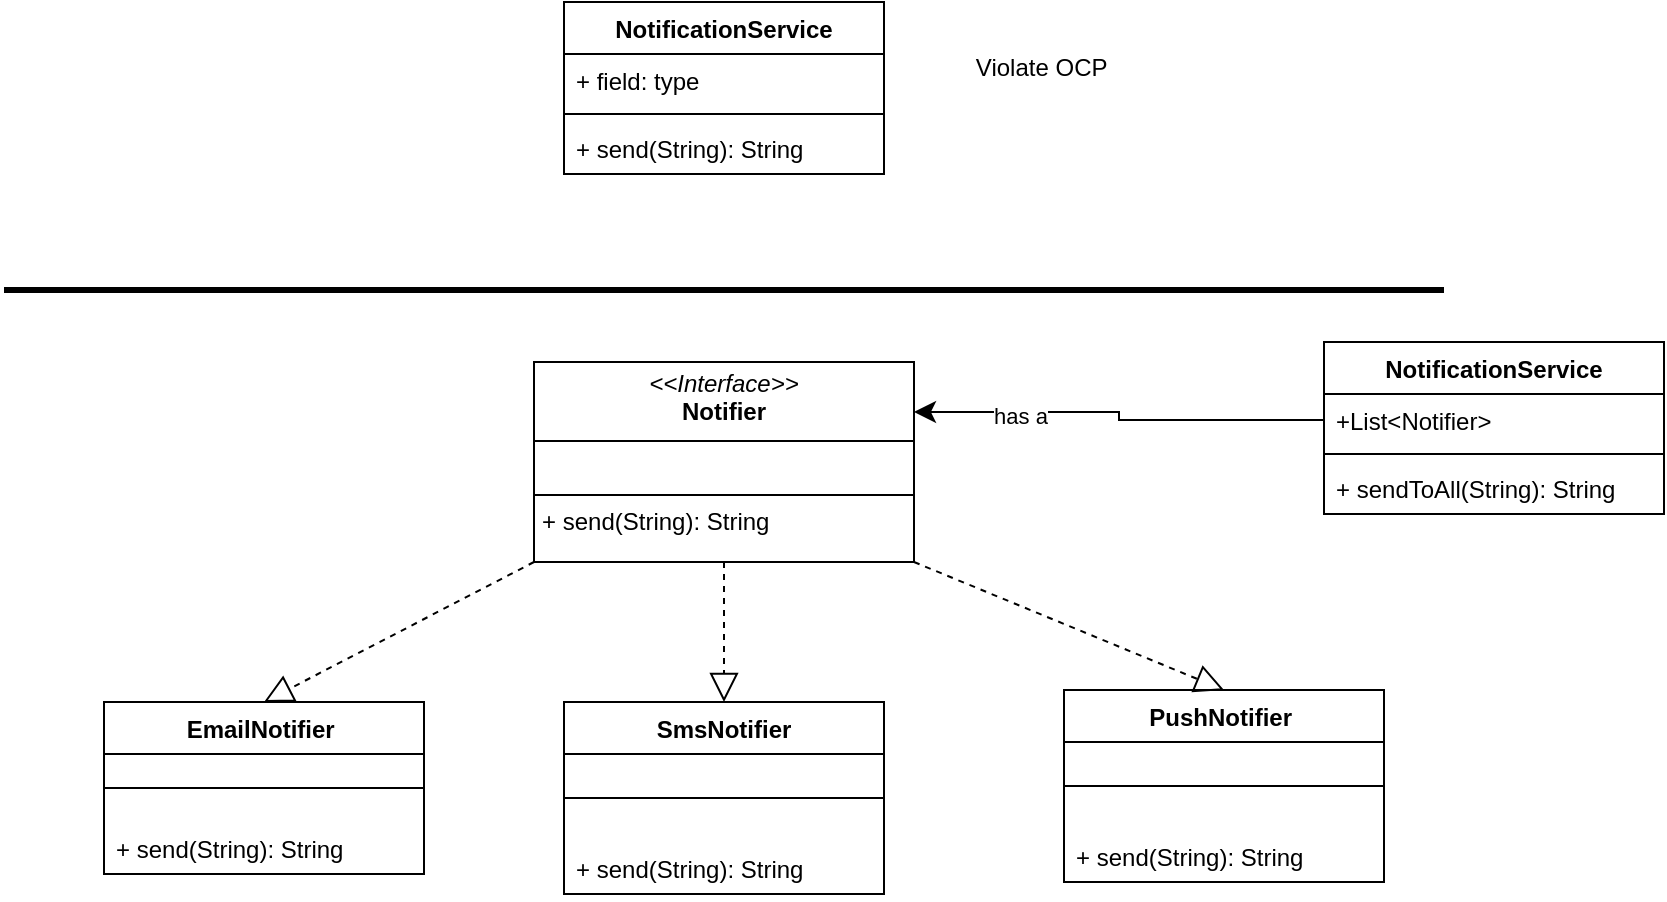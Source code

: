 <mxfile version="27.0.1">
  <diagram name="Page-1" id="ghDAn5UJ7lb6Redm9K_y">
    <mxGraphModel dx="1034" dy="570" grid="1" gridSize="10" guides="1" tooltips="1" connect="1" arrows="1" fold="1" page="1" pageScale="1" pageWidth="850" pageHeight="1100" math="0" shadow="0">
      <root>
        <mxCell id="0" />
        <mxCell id="1" parent="0" />
        <mxCell id="mvQEtuiKjTDMp8kvoY8h-1" value="NotificationService" style="swimlane;fontStyle=1;align=center;verticalAlign=top;childLayout=stackLayout;horizontal=1;startSize=26;horizontalStack=0;resizeParent=1;resizeParentMax=0;resizeLast=0;collapsible=1;marginBottom=0;whiteSpace=wrap;html=1;" vertex="1" parent="1">
          <mxGeometry x="350" y="120" width="160" height="86" as="geometry" />
        </mxCell>
        <mxCell id="mvQEtuiKjTDMp8kvoY8h-2" value="+ field: type" style="text;strokeColor=none;fillColor=none;align=left;verticalAlign=top;spacingLeft=4;spacingRight=4;overflow=hidden;rotatable=0;points=[[0,0.5],[1,0.5]];portConstraint=eastwest;whiteSpace=wrap;html=1;" vertex="1" parent="mvQEtuiKjTDMp8kvoY8h-1">
          <mxGeometry y="26" width="160" height="26" as="geometry" />
        </mxCell>
        <mxCell id="mvQEtuiKjTDMp8kvoY8h-3" value="" style="line;strokeWidth=1;fillColor=none;align=left;verticalAlign=middle;spacingTop=-1;spacingLeft=3;spacingRight=3;rotatable=0;labelPosition=right;points=[];portConstraint=eastwest;strokeColor=inherit;" vertex="1" parent="mvQEtuiKjTDMp8kvoY8h-1">
          <mxGeometry y="52" width="160" height="8" as="geometry" />
        </mxCell>
        <mxCell id="mvQEtuiKjTDMp8kvoY8h-4" value="+ send(String): String" style="text;strokeColor=none;fillColor=none;align=left;verticalAlign=top;spacingLeft=4;spacingRight=4;overflow=hidden;rotatable=0;points=[[0,0.5],[1,0.5]];portConstraint=eastwest;whiteSpace=wrap;html=1;" vertex="1" parent="mvQEtuiKjTDMp8kvoY8h-1">
          <mxGeometry y="60" width="160" height="26" as="geometry" />
        </mxCell>
        <mxCell id="mvQEtuiKjTDMp8kvoY8h-5" value="Violate OCP&amp;nbsp;" style="text;html=1;align=center;verticalAlign=middle;resizable=0;points=[];autosize=1;strokeColor=none;fillColor=none;" vertex="1" parent="1">
          <mxGeometry x="545" y="138" width="90" height="30" as="geometry" />
        </mxCell>
        <mxCell id="mvQEtuiKjTDMp8kvoY8h-6" value="" style="line;strokeWidth=3;fillColor=none;align=left;verticalAlign=middle;spacingTop=-1;spacingLeft=3;spacingRight=3;rotatable=0;labelPosition=right;points=[];portConstraint=eastwest;strokeColor=inherit;" vertex="1" parent="1">
          <mxGeometry x="70" y="260" width="720" height="8" as="geometry" />
        </mxCell>
        <mxCell id="mvQEtuiKjTDMp8kvoY8h-8" value="&lt;p style=&quot;margin:0px;margin-top:4px;text-align:center;&quot;&gt;&lt;i&gt;&amp;lt;&amp;lt;Interface&amp;gt;&amp;gt;&lt;/i&gt;&lt;br&gt;&lt;b&gt;Notifier&lt;/b&gt;&lt;/p&gt;&lt;hr size=&quot;1&quot; style=&quot;border-style:solid;&quot;&gt;&lt;p style=&quot;margin:0px;margin-left:4px;&quot;&gt;&lt;br&gt;&lt;/p&gt;&lt;hr size=&quot;1&quot; style=&quot;border-style:solid;&quot;&gt;&lt;p style=&quot;margin:0px;margin-left:4px;&quot;&gt;&lt;span style=&quot;background-color: transparent; color: light-dark(rgb(0, 0, 0), rgb(255, 255, 255));&quot;&gt;+ send(String): String&lt;/span&gt;&lt;/p&gt;" style="verticalAlign=top;align=left;overflow=fill;html=1;whiteSpace=wrap;" vertex="1" parent="1">
          <mxGeometry x="335" y="300" width="190" height="100" as="geometry" />
        </mxCell>
        <mxCell id="mvQEtuiKjTDMp8kvoY8h-11" value="EmailNotifier&amp;nbsp;" style="swimlane;fontStyle=1;align=center;verticalAlign=top;childLayout=stackLayout;horizontal=1;startSize=26;horizontalStack=0;resizeParent=1;resizeParentMax=0;resizeLast=0;collapsible=1;marginBottom=0;whiteSpace=wrap;html=1;" vertex="1" parent="1">
          <mxGeometry x="120" y="470" width="160" height="86" as="geometry" />
        </mxCell>
        <mxCell id="mvQEtuiKjTDMp8kvoY8h-13" value="" style="line;strokeWidth=1;fillColor=none;align=left;verticalAlign=middle;spacingTop=-1;spacingLeft=3;spacingRight=3;rotatable=0;labelPosition=right;points=[];portConstraint=eastwest;strokeColor=inherit;" vertex="1" parent="mvQEtuiKjTDMp8kvoY8h-11">
          <mxGeometry y="26" width="160" height="34" as="geometry" />
        </mxCell>
        <mxCell id="mvQEtuiKjTDMp8kvoY8h-14" value="+ send(String): String" style="text;strokeColor=none;fillColor=none;align=left;verticalAlign=top;spacingLeft=4;spacingRight=4;overflow=hidden;rotatable=0;points=[[0,0.5],[1,0.5]];portConstraint=eastwest;whiteSpace=wrap;html=1;" vertex="1" parent="mvQEtuiKjTDMp8kvoY8h-11">
          <mxGeometry y="60" width="160" height="26" as="geometry" />
        </mxCell>
        <mxCell id="mvQEtuiKjTDMp8kvoY8h-15" value="SmsNotifier" style="swimlane;fontStyle=1;align=center;verticalAlign=top;childLayout=stackLayout;horizontal=1;startSize=26;horizontalStack=0;resizeParent=1;resizeParentMax=0;resizeLast=0;collapsible=1;marginBottom=0;whiteSpace=wrap;html=1;" vertex="1" parent="1">
          <mxGeometry x="350" y="470" width="160" height="96" as="geometry" />
        </mxCell>
        <mxCell id="mvQEtuiKjTDMp8kvoY8h-17" value="" style="line;strokeWidth=1;fillColor=none;align=left;verticalAlign=middle;spacingTop=-1;spacingLeft=3;spacingRight=3;rotatable=0;labelPosition=right;points=[];portConstraint=eastwest;strokeColor=inherit;" vertex="1" parent="mvQEtuiKjTDMp8kvoY8h-15">
          <mxGeometry y="26" width="160" height="44" as="geometry" />
        </mxCell>
        <mxCell id="mvQEtuiKjTDMp8kvoY8h-18" value="+ send(String): String" style="text;strokeColor=none;fillColor=none;align=left;verticalAlign=top;spacingLeft=4;spacingRight=4;overflow=hidden;rotatable=0;points=[[0,0.5],[1,0.5]];portConstraint=eastwest;whiteSpace=wrap;html=1;" vertex="1" parent="mvQEtuiKjTDMp8kvoY8h-15">
          <mxGeometry y="70" width="160" height="26" as="geometry" />
        </mxCell>
        <mxCell id="mvQEtuiKjTDMp8kvoY8h-19" value="PushNotifier&amp;nbsp;" style="swimlane;fontStyle=1;align=center;verticalAlign=top;childLayout=stackLayout;horizontal=1;startSize=26;horizontalStack=0;resizeParent=1;resizeParentMax=0;resizeLast=0;collapsible=1;marginBottom=0;whiteSpace=wrap;html=1;" vertex="1" parent="1">
          <mxGeometry x="600" y="464" width="160" height="96" as="geometry" />
        </mxCell>
        <mxCell id="mvQEtuiKjTDMp8kvoY8h-21" value="" style="line;strokeWidth=1;fillColor=none;align=left;verticalAlign=middle;spacingTop=-1;spacingLeft=3;spacingRight=3;rotatable=0;labelPosition=right;points=[];portConstraint=eastwest;strokeColor=inherit;" vertex="1" parent="mvQEtuiKjTDMp8kvoY8h-19">
          <mxGeometry y="26" width="160" height="44" as="geometry" />
        </mxCell>
        <mxCell id="mvQEtuiKjTDMp8kvoY8h-22" value="+ send(String): String" style="text;strokeColor=none;fillColor=none;align=left;verticalAlign=top;spacingLeft=4;spacingRight=4;overflow=hidden;rotatable=0;points=[[0,0.5],[1,0.5]];portConstraint=eastwest;whiteSpace=wrap;html=1;" vertex="1" parent="mvQEtuiKjTDMp8kvoY8h-19">
          <mxGeometry y="70" width="160" height="26" as="geometry" />
        </mxCell>
        <mxCell id="mvQEtuiKjTDMp8kvoY8h-23" value="" style="endArrow=block;dashed=1;endFill=0;endSize=12;html=1;rounded=0;entryX=0.5;entryY=0;entryDx=0;entryDy=0;exitX=0;exitY=1;exitDx=0;exitDy=0;" edge="1" parent="1" source="mvQEtuiKjTDMp8kvoY8h-8" target="mvQEtuiKjTDMp8kvoY8h-11">
          <mxGeometry width="160" relative="1" as="geometry">
            <mxPoint x="220" y="350" as="sourcePoint" />
            <mxPoint x="350" y="440" as="targetPoint" />
          </mxGeometry>
        </mxCell>
        <mxCell id="mvQEtuiKjTDMp8kvoY8h-24" value="" style="endArrow=block;dashed=1;endFill=0;endSize=12;html=1;rounded=0;entryX=0.5;entryY=0;entryDx=0;entryDy=0;exitX=0.5;exitY=1;exitDx=0;exitDy=0;" edge="1" parent="1" source="mvQEtuiKjTDMp8kvoY8h-8" target="mvQEtuiKjTDMp8kvoY8h-15">
          <mxGeometry width="160" relative="1" as="geometry">
            <mxPoint x="395" y="420" as="sourcePoint" />
            <mxPoint x="250" y="484" as="targetPoint" />
          </mxGeometry>
        </mxCell>
        <mxCell id="mvQEtuiKjTDMp8kvoY8h-25" value="" style="endArrow=block;dashed=1;endFill=0;endSize=12;html=1;rounded=0;entryX=0.5;entryY=0;entryDx=0;entryDy=0;exitX=0.5;exitY=1;exitDx=0;exitDy=0;" edge="1" parent="1" target="mvQEtuiKjTDMp8kvoY8h-19">
          <mxGeometry width="160" relative="1" as="geometry">
            <mxPoint x="525" y="400" as="sourcePoint" />
            <mxPoint x="525" y="470" as="targetPoint" />
          </mxGeometry>
        </mxCell>
        <mxCell id="mvQEtuiKjTDMp8kvoY8h-26" value="NotificationService" style="swimlane;fontStyle=1;align=center;verticalAlign=top;childLayout=stackLayout;horizontal=1;startSize=26;horizontalStack=0;resizeParent=1;resizeParentMax=0;resizeLast=0;collapsible=1;marginBottom=0;whiteSpace=wrap;html=1;" vertex="1" parent="1">
          <mxGeometry x="730" y="290" width="170" height="86" as="geometry" />
        </mxCell>
        <mxCell id="mvQEtuiKjTDMp8kvoY8h-27" value="+List&amp;lt;Notifier&amp;gt;" style="text;strokeColor=none;fillColor=none;align=left;verticalAlign=top;spacingLeft=4;spacingRight=4;overflow=hidden;rotatable=0;points=[[0,0.5],[1,0.5]];portConstraint=eastwest;whiteSpace=wrap;html=1;" vertex="1" parent="mvQEtuiKjTDMp8kvoY8h-26">
          <mxGeometry y="26" width="170" height="26" as="geometry" />
        </mxCell>
        <mxCell id="mvQEtuiKjTDMp8kvoY8h-28" value="" style="line;strokeWidth=1;fillColor=none;align=left;verticalAlign=middle;spacingTop=-1;spacingLeft=3;spacingRight=3;rotatable=0;labelPosition=right;points=[];portConstraint=eastwest;strokeColor=inherit;" vertex="1" parent="mvQEtuiKjTDMp8kvoY8h-26">
          <mxGeometry y="52" width="170" height="8" as="geometry" />
        </mxCell>
        <mxCell id="mvQEtuiKjTDMp8kvoY8h-29" value="+ sendToAll(String): String" style="text;strokeColor=none;fillColor=none;align=left;verticalAlign=top;spacingLeft=4;spacingRight=4;overflow=hidden;rotatable=0;points=[[0,0.5],[1,0.5]];portConstraint=eastwest;whiteSpace=wrap;html=1;" vertex="1" parent="mvQEtuiKjTDMp8kvoY8h-26">
          <mxGeometry y="60" width="170" height="26" as="geometry" />
        </mxCell>
        <mxCell id="mvQEtuiKjTDMp8kvoY8h-35" value="" style="edgeStyle=elbowEdgeStyle;elbow=horizontal;endArrow=classic;html=1;curved=0;rounded=0;endSize=8;startSize=8;exitX=0;exitY=0.5;exitDx=0;exitDy=0;entryX=1;entryY=0.25;entryDx=0;entryDy=0;" edge="1" parent="1" source="mvQEtuiKjTDMp8kvoY8h-27" target="mvQEtuiKjTDMp8kvoY8h-8">
          <mxGeometry width="50" height="50" relative="1" as="geometry">
            <mxPoint x="610" y="340" as="sourcePoint" />
            <mxPoint x="660" y="290" as="targetPoint" />
          </mxGeometry>
        </mxCell>
        <mxCell id="mvQEtuiKjTDMp8kvoY8h-36" value="has a" style="edgeLabel;html=1;align=center;verticalAlign=middle;resizable=0;points=[];" vertex="1" connectable="0" parent="mvQEtuiKjTDMp8kvoY8h-35">
          <mxGeometry x="0.499" y="2" relative="1" as="geometry">
            <mxPoint as="offset" />
          </mxGeometry>
        </mxCell>
      </root>
    </mxGraphModel>
  </diagram>
</mxfile>
